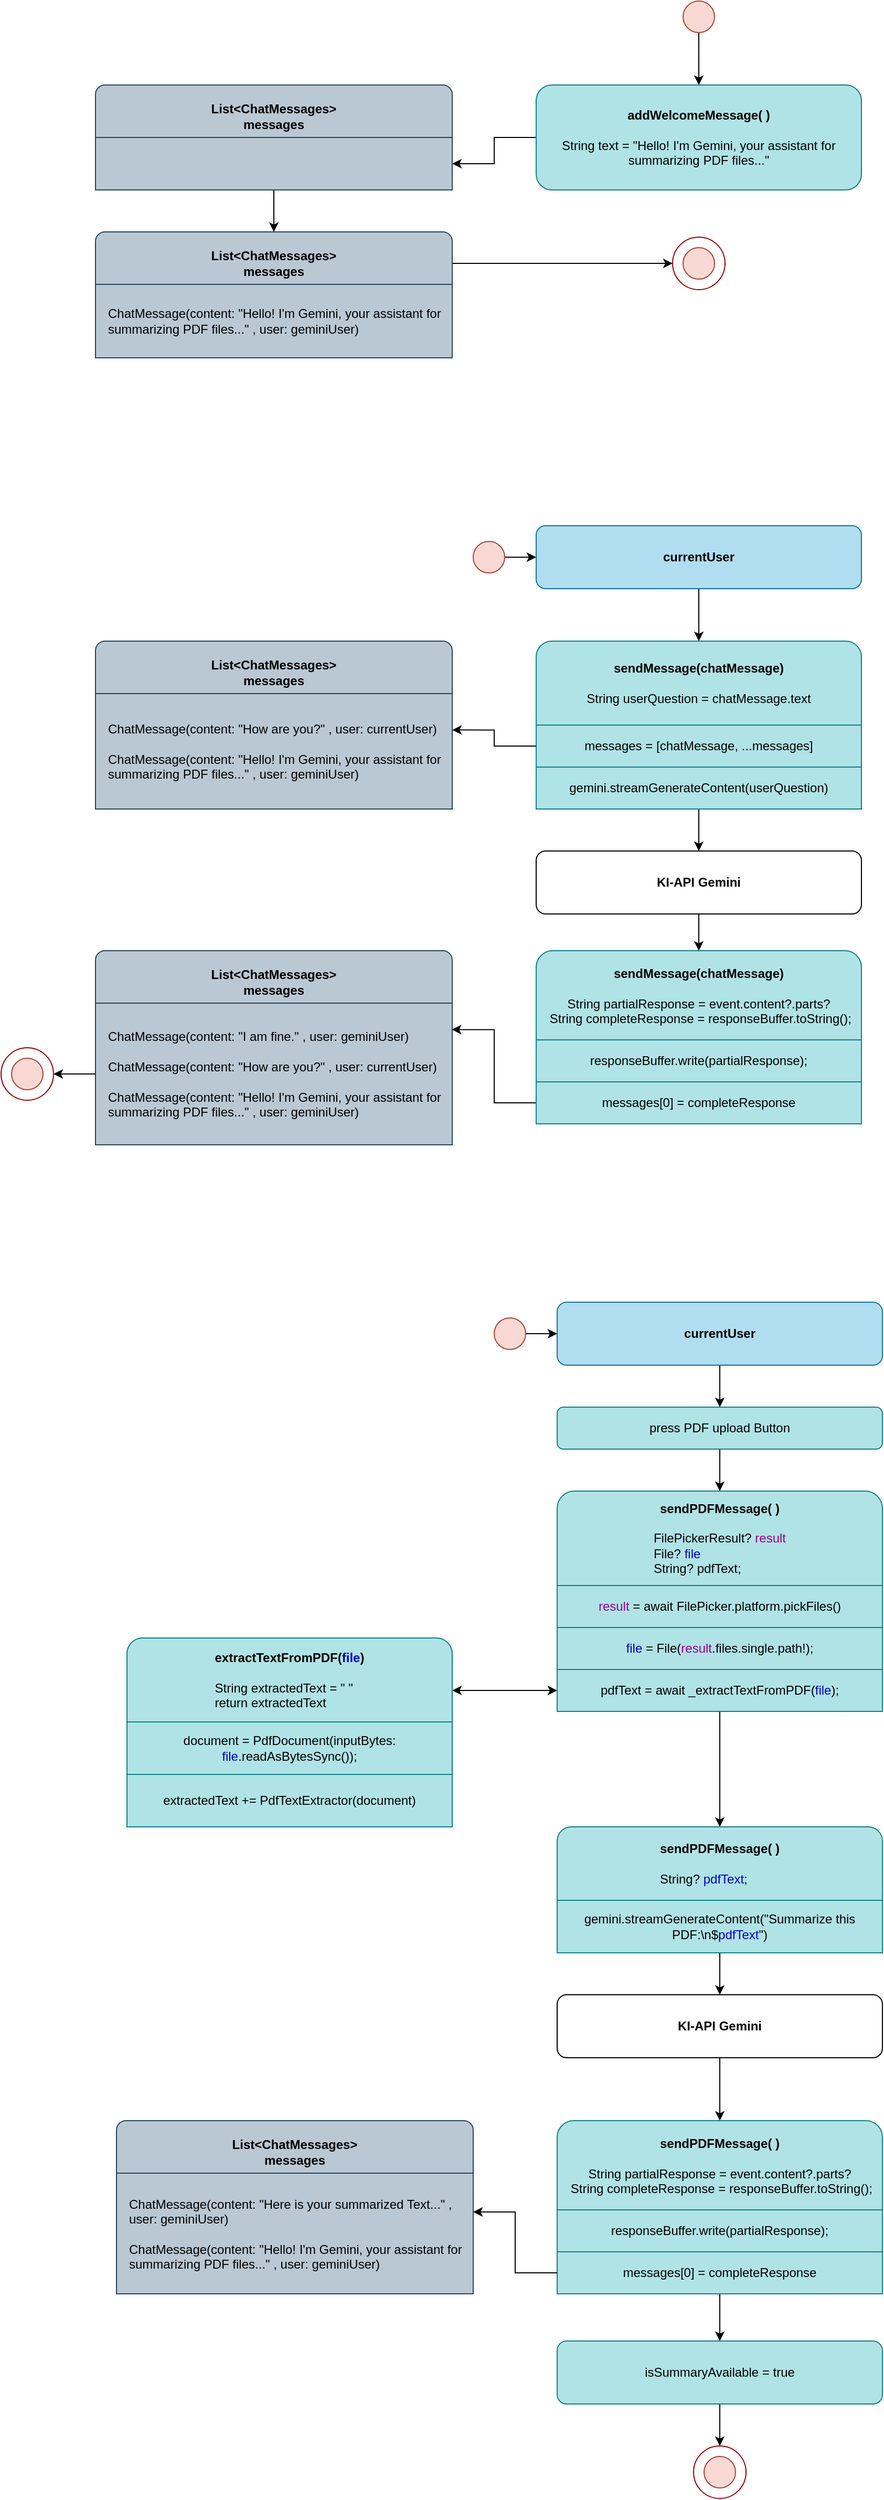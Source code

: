 <mxfile version="26.0.4">
  <diagram name="Page-1" id="2YBvvXClWsGukQMizWep">
    <mxGraphModel dx="2087" dy="889" grid="1" gridSize="10" guides="1" tooltips="1" connect="1" arrows="1" fold="1" page="0" pageScale="1" pageWidth="850" pageHeight="1100" background="none" math="0" shadow="0">
      <root>
        <mxCell id="0" />
        <mxCell id="1" parent="0" />
        <mxCell id="sqtUy3tX6Bb1NeOxKFOT-2" value="&lt;b&gt;List&amp;lt;ChatMessages&amp;gt;&lt;/b&gt;&lt;div&gt;&lt;b&gt;messages&lt;/b&gt;&lt;/div&gt;" style="rounded=1;whiteSpace=wrap;html=1;fillColor=#bac8d3;strokeColor=#23445d;" parent="1" vertex="1">
          <mxGeometry x="50" y="120" width="340" height="60" as="geometry" />
        </mxCell>
        <mxCell id="sqtUy3tX6Bb1NeOxKFOT-12" style="edgeStyle=orthogonalEdgeStyle;rounded=0;orthogonalLoop=1;jettySize=auto;html=1;" parent="1" source="sqtUy3tX6Bb1NeOxKFOT-3" target="sqtUy3tX6Bb1NeOxKFOT-10" edge="1">
          <mxGeometry relative="1" as="geometry" />
        </mxCell>
        <mxCell id="sqtUy3tX6Bb1NeOxKFOT-3" value="" style="rounded=0;whiteSpace=wrap;html=1;fillColor=#bac8d3;strokeColor=#23445d;" parent="1" vertex="1">
          <mxGeometry x="50" y="170" width="340" height="50" as="geometry" />
        </mxCell>
        <mxCell id="sqtUy3tX6Bb1NeOxKFOT-9" style="edgeStyle=orthogonalEdgeStyle;rounded=0;orthogonalLoop=1;jettySize=auto;html=1;entryX=1;entryY=0.5;entryDx=0;entryDy=0;" parent="1" source="sqtUy3tX6Bb1NeOxKFOT-4" target="sqtUy3tX6Bb1NeOxKFOT-3" edge="1">
          <mxGeometry relative="1" as="geometry" />
        </mxCell>
        <mxCell id="sqtUy3tX6Bb1NeOxKFOT-4" value="&lt;div&gt;&lt;b&gt;addWelcomeMessage( )&lt;/b&gt;&lt;/div&gt;&lt;div&gt;&lt;b&gt;&lt;br&gt;&lt;/b&gt;&lt;/div&gt;&lt;div style=&quot;&quot;&gt;String text =&amp;nbsp;&lt;span style=&quot;background-color: transparent; color: light-dark(rgb(0, 0, 0), rgb(255, 255, 255));&quot;&gt;&quot;Hello! I&#39;m Gemini, your assistant for summarizing PDF files...&quot;&lt;/span&gt;&lt;/div&gt;" style="rounded=1;whiteSpace=wrap;html=1;fillColor=#b0e3e6;strokeColor=#0e8088;" parent="1" vertex="1">
          <mxGeometry x="470" y="120" width="310" height="100" as="geometry" />
        </mxCell>
        <mxCell id="sqtUy3tX6Bb1NeOxKFOT-7" style="edgeStyle=orthogonalEdgeStyle;rounded=0;orthogonalLoop=1;jettySize=auto;html=1;entryX=0.5;entryY=0;entryDx=0;entryDy=0;" parent="1" source="sqtUy3tX6Bb1NeOxKFOT-6" target="sqtUy3tX6Bb1NeOxKFOT-4" edge="1">
          <mxGeometry relative="1" as="geometry" />
        </mxCell>
        <mxCell id="sqtUy3tX6Bb1NeOxKFOT-6" value="" style="ellipse;whiteSpace=wrap;html=1;aspect=fixed;fillColor=#fad9d5;strokeColor=#ae4132;" parent="1" vertex="1">
          <mxGeometry x="610" y="40" width="30" height="30" as="geometry" />
        </mxCell>
        <mxCell id="sqtUy3tX6Bb1NeOxKFOT-77" style="edgeStyle=orthogonalEdgeStyle;rounded=0;orthogonalLoop=1;jettySize=auto;html=1;" parent="1" source="sqtUy3tX6Bb1NeOxKFOT-10" target="sqtUy3tX6Bb1NeOxKFOT-73" edge="1">
          <mxGeometry relative="1" as="geometry" />
        </mxCell>
        <mxCell id="sqtUy3tX6Bb1NeOxKFOT-10" value="&lt;b&gt;List&amp;lt;ChatMessages&amp;gt;&lt;/b&gt;&lt;div&gt;&lt;b&gt;messages&lt;/b&gt;&lt;/div&gt;" style="rounded=1;whiteSpace=wrap;html=1;fillColor=#bac8d3;strokeColor=#23445d;" parent="1" vertex="1">
          <mxGeometry x="50" y="260" width="340" height="60" as="geometry" />
        </mxCell>
        <mxCell id="sqtUy3tX6Bb1NeOxKFOT-11" value="ChatMessage(content: &quot;Hello! I&#39;m Gemini, your assistant for summarizing PDF files...&quot; , user: geminiUser)" style="rounded=0;whiteSpace=wrap;html=1;fillColor=#bac8d3;strokeColor=#23445d;align=left;spacingLeft=10;spacingRight=10;" parent="1" vertex="1">
          <mxGeometry x="50" y="310" width="340" height="70" as="geometry" />
        </mxCell>
        <mxCell id="sqtUy3tX6Bb1NeOxKFOT-72" value="" style="ellipse;whiteSpace=wrap;html=1;aspect=fixed;fillColor=#fad9d5;strokeColor=#ae4132;" parent="1" vertex="1">
          <mxGeometry x="610" y="275" width="30" height="30" as="geometry" />
        </mxCell>
        <mxCell id="sqtUy3tX6Bb1NeOxKFOT-73" value="" style="ellipse;whiteSpace=wrap;html=1;aspect=fixed;fillColor=none;strokeColor=#990000;" parent="1" vertex="1">
          <mxGeometry x="600" y="265" width="50" height="50" as="geometry" />
        </mxCell>
        <mxCell id="aUTt_VUyVBzmJmMFJV63-31" value="" style="ellipse;whiteSpace=wrap;html=1;aspect=fixed;fillColor=#fad9d5;strokeColor=#ae4132;" parent="1" vertex="1">
          <mxGeometry x="-30" y="1047.5" width="30" height="30" as="geometry" />
        </mxCell>
        <mxCell id="aUTt_VUyVBzmJmMFJV63-32" value="" style="ellipse;whiteSpace=wrap;html=1;aspect=fixed;fillColor=none;strokeColor=#990000;" parent="1" vertex="1">
          <mxGeometry x="-40" y="1037.5" width="50" height="50" as="geometry" />
        </mxCell>
        <mxCell id="aUTt_VUyVBzmJmMFJV63-33" style="edgeStyle=orthogonalEdgeStyle;rounded=0;orthogonalLoop=1;jettySize=auto;html=1;entryX=0.5;entryY=0;entryDx=0;entryDy=0;" parent="1" source="aUTt_VUyVBzmJmMFJV63-34" target="aUTt_VUyVBzmJmMFJV63-37" edge="1">
          <mxGeometry relative="1" as="geometry" />
        </mxCell>
        <mxCell id="aUTt_VUyVBzmJmMFJV63-34" value="&lt;div&gt;&lt;b&gt;currentUser&lt;/b&gt;&lt;/div&gt;" style="rounded=1;whiteSpace=wrap;html=1;fillColor=#b1ddf0;strokeColor=#10739e;" parent="1" vertex="1">
          <mxGeometry x="470" y="540" width="310" height="60" as="geometry" />
        </mxCell>
        <mxCell id="aUTt_VUyVBzmJmMFJV63-37" value="&lt;div&gt;&lt;b&gt;sendMessage(chatMessage)&lt;br&gt;&lt;/b&gt;&lt;br&gt;&lt;div style=&quot;&quot;&gt;&lt;span style=&quot;background-color: transparent;&quot;&gt;&lt;font style=&quot;color: rgb(0, 0, 0);&quot;&gt;String userQuestion = chatMessage.text&lt;/font&gt;&lt;/span&gt;&lt;/div&gt;&lt;/div&gt;" style="rounded=1;whiteSpace=wrap;html=1;fillColor=#b0e3e6;strokeColor=#0e8088;spacingBottom=20;" parent="1" vertex="1">
          <mxGeometry x="470" y="650" width="310" height="100" as="geometry" />
        </mxCell>
        <mxCell id="aUTt_VUyVBzmJmMFJV63-107" style="edgeStyle=orthogonalEdgeStyle;rounded=0;orthogonalLoop=1;jettySize=auto;html=1;" parent="1" source="aUTt_VUyVBzmJmMFJV63-39" target="aUTt_VUyVBzmJmMFJV63-46" edge="1">
          <mxGeometry relative="1" as="geometry" />
        </mxCell>
        <mxCell id="aUTt_VUyVBzmJmMFJV63-39" value="gemini.streamGenerateContent(&lt;font style=&quot;color: rgb(0, 0, 0);&quot;&gt;userQuestion&lt;/font&gt;)" style="rounded=0;whiteSpace=wrap;html=1;fillColor=#b0e3e6;strokeColor=#0e8088;" parent="1" vertex="1">
          <mxGeometry x="470" y="770" width="310" height="40" as="geometry" />
        </mxCell>
        <mxCell id="aUTt_VUyVBzmJmMFJV63-40" value="&lt;b&gt;List&amp;lt;ChatMessages&amp;gt;&lt;/b&gt;&lt;div&gt;&lt;b&gt;messages&lt;/b&gt;&lt;/div&gt;" style="rounded=1;whiteSpace=wrap;html=1;fillColor=#bac8d3;strokeColor=#23445d;" parent="1" vertex="1">
          <mxGeometry x="50" y="945" width="340" height="60" as="geometry" />
        </mxCell>
        <mxCell id="aUTt_VUyVBzmJmMFJV63-114" style="edgeStyle=orthogonalEdgeStyle;rounded=0;orthogonalLoop=1;jettySize=auto;html=1;entryX=1;entryY=0.5;entryDx=0;entryDy=0;" parent="1" source="aUTt_VUyVBzmJmMFJV63-42" target="aUTt_VUyVBzmJmMFJV63-32" edge="1">
          <mxGeometry relative="1" as="geometry" />
        </mxCell>
        <mxCell id="aUTt_VUyVBzmJmMFJV63-42" value="&lt;div&gt;&lt;span style=&quot;background-color: transparent; color: light-dark(rgb(0, 0, 0), rgb(255, 255, 255));&quot;&gt;ChatMessage(content: &quot;I am fine.&quot; , user: geminiUser)&lt;/span&gt;&lt;/div&gt;&lt;div&gt;&lt;br&gt;&lt;/div&gt;ChatMessage(content: &quot;How are you?&quot; , user: currentUser)&lt;div&gt;&lt;br&gt;&lt;/div&gt;&lt;div&gt;ChatMessage(content: &quot;Hello! I&#39;m Gemini, your assistant for summarizing PDF files...&quot; , user: geminiUser)&lt;/div&gt;" style="rounded=0;whiteSpace=wrap;html=1;fillColor=#bac8d3;strokeColor=#23445d;align=left;spacingLeft=10;spacingRight=10;" parent="1" vertex="1">
          <mxGeometry x="50" y="995" width="340" height="135" as="geometry" />
        </mxCell>
        <mxCell id="aUTt_VUyVBzmJmMFJV63-44" value="&lt;b&gt;sendMessage(chatMessage)&lt;/b&gt;&lt;div&gt;&lt;b&gt;&lt;br&gt;&lt;/b&gt;&lt;div&gt;&lt;font&gt;&lt;font style=&quot;color: rgb(0, 0, 0);&quot;&gt;String partialResponse = event.content?.parts?&lt;/font&gt;&lt;/font&gt;&lt;/div&gt;&lt;div&gt;&lt;font&gt;&lt;font&gt;&lt;font style=&quot;color: rgb(0, 0, 0);&quot;&gt;&amp;nbsp;String completeResponse = responseBuffer.toString();&lt;/font&gt;&lt;/font&gt;&lt;/font&gt;&lt;/div&gt;&lt;/div&gt;" style="rounded=1;whiteSpace=wrap;html=1;fillColor=#b0e3e6;strokeColor=#0e8088;spacingBottom=20;" parent="1" vertex="1">
          <mxGeometry x="470" y="945" width="310" height="105" as="geometry" />
        </mxCell>
        <mxCell id="aUTt_VUyVBzmJmMFJV63-45" style="edgeStyle=orthogonalEdgeStyle;rounded=0;orthogonalLoop=1;jettySize=auto;html=1;" parent="1" source="aUTt_VUyVBzmJmMFJV63-46" target="aUTt_VUyVBzmJmMFJV63-44" edge="1">
          <mxGeometry relative="1" as="geometry" />
        </mxCell>
        <mxCell id="aUTt_VUyVBzmJmMFJV63-46" value="KI-API Gemini" style="rounded=1;whiteSpace=wrap;html=1;fontStyle=1" parent="1" vertex="1">
          <mxGeometry x="470" y="850" width="310" height="60" as="geometry" />
        </mxCell>
        <mxCell id="aUTt_VUyVBzmJmMFJV63-113" style="edgeStyle=orthogonalEdgeStyle;rounded=0;orthogonalLoop=1;jettySize=auto;html=1;" parent="1" source="aUTt_VUyVBzmJmMFJV63-49" target="aUTt_VUyVBzmJmMFJV63-34" edge="1">
          <mxGeometry relative="1" as="geometry" />
        </mxCell>
        <mxCell id="aUTt_VUyVBzmJmMFJV63-49" value="" style="ellipse;whiteSpace=wrap;html=1;aspect=fixed;fillColor=#fad9d5;strokeColor=#ae4132;" parent="1" vertex="1">
          <mxGeometry x="410" y="555" width="30" height="30" as="geometry" />
        </mxCell>
        <mxCell id="aUTt_VUyVBzmJmMFJV63-51" value="&lt;div style=&quot;text-align: left;&quot;&gt;&lt;span style=&quot;background-color: transparent;&quot;&gt;messages = [&lt;font style=&quot;color: rgb(0, 0, 0);&quot;&gt;chatMessage&lt;/font&gt;, ...messages]&lt;/span&gt;&lt;/div&gt;" style="rounded=0;whiteSpace=wrap;html=1;fillColor=#b0e3e6;strokeColor=#0e8088;" parent="1" vertex="1">
          <mxGeometry x="470" y="730" width="310" height="40" as="geometry" />
        </mxCell>
        <mxCell id="aUTt_VUyVBzmJmMFJV63-112" style="edgeStyle=orthogonalEdgeStyle;rounded=0;orthogonalLoop=1;jettySize=auto;html=1;entryX=0.999;entryY=0.187;entryDx=0;entryDy=0;entryPerimeter=0;" parent="1" source="aUTt_VUyVBzmJmMFJV63-53" target="aUTt_VUyVBzmJmMFJV63-42" edge="1">
          <mxGeometry relative="1" as="geometry" />
        </mxCell>
        <mxCell id="aUTt_VUyVBzmJmMFJV63-53" value="&lt;div style=&quot;text-align: left;&quot;&gt;&lt;font style=&quot;&quot;&gt;&lt;span style=&quot;background-color: transparent;&quot;&gt;messages[0] =&amp;nbsp;&lt;/span&gt;&lt;span style=&quot;background-color: transparent; text-align: center;&quot;&gt;completeResponse&lt;/span&gt;&lt;/font&gt;&lt;/div&gt;" style="rounded=0;whiteSpace=wrap;html=1;fillColor=#b0e3e6;strokeColor=#0e8088;fontColor=#000000;" parent="1" vertex="1">
          <mxGeometry x="470" y="1070" width="310" height="40" as="geometry" />
        </mxCell>
        <mxCell id="aUTt_VUyVBzmJmMFJV63-58" value="&lt;b&gt;List&amp;lt;ChatMessages&amp;gt;&lt;/b&gt;&lt;div&gt;&lt;b&gt;messages&lt;/b&gt;&lt;/div&gt;" style="rounded=1;whiteSpace=wrap;html=1;fillColor=#bac8d3;strokeColor=#23445d;" parent="1" vertex="1">
          <mxGeometry x="50" y="650" width="340" height="60" as="geometry" />
        </mxCell>
        <mxCell id="aUTt_VUyVBzmJmMFJV63-59" value="&lt;div&gt;&lt;span style=&quot;background-color: transparent; color: light-dark(rgb(0, 0, 0), rgb(255, 255, 255));&quot;&gt;ChatMessage(content: &quot;How are you?&quot; ,&amp;nbsp;&lt;/span&gt;&lt;span style=&quot;background-color: transparent; color: light-dark(rgb(0, 0, 0), rgb(255, 255, 255));&quot;&gt;user: currentUser)&lt;/span&gt;&lt;/div&gt;&lt;div&gt;&lt;br&gt;&lt;/div&gt;&lt;div&gt;ChatMessage(content: &quot;Hello! I&#39;m Gemini, your assistant for summarizing PDF files...&quot; , user: geminiUser)&lt;/div&gt;" style="rounded=0;whiteSpace=wrap;html=1;fillColor=#bac8d3;strokeColor=#23445d;align=left;spacingLeft=10;spacingRight=10;" parent="1" vertex="1">
          <mxGeometry x="50" y="700" width="340" height="110" as="geometry" />
        </mxCell>
        <mxCell id="aUTt_VUyVBzmJmMFJV63-82" style="edgeStyle=orthogonalEdgeStyle;rounded=0;orthogonalLoop=1;jettySize=auto;html=1;entryX=1;entryY=0.315;entryDx=0;entryDy=0;entryPerimeter=0;" parent="1" source="aUTt_VUyVBzmJmMFJV63-51" target="aUTt_VUyVBzmJmMFJV63-59" edge="1">
          <mxGeometry relative="1" as="geometry" />
        </mxCell>
        <mxCell id="aUTt_VUyVBzmJmMFJV63-108" value="&lt;div style=&quot;text-align: left;&quot;&gt;&lt;font style=&quot;color: rgb(0, 0, 0);&quot;&gt;responseBuffer.write(&lt;font&gt;partialResponse&lt;/font&gt;);&lt;/font&gt;&lt;/div&gt;" style="rounded=0;whiteSpace=wrap;html=1;fillColor=#b0e3e6;strokeColor=#0e8088;" parent="1" vertex="1">
          <mxGeometry x="470" y="1030" width="310" height="40" as="geometry" />
        </mxCell>
        <mxCell id="jtuX2joYE_V0Zbzh-_II-25" style="edgeStyle=orthogonalEdgeStyle;rounded=0;orthogonalLoop=1;jettySize=auto;html=1;entryX=0.5;entryY=0;entryDx=0;entryDy=0;" parent="1" source="jtuX2joYE_V0Zbzh-_II-4" target="jtuX2joYE_V0Zbzh-_II-24" edge="1">
          <mxGeometry relative="1" as="geometry" />
        </mxCell>
        <mxCell id="jtuX2joYE_V0Zbzh-_II-4" value="&lt;div&gt;&lt;b&gt;currentUser&lt;/b&gt;&lt;/div&gt;" style="rounded=1;whiteSpace=wrap;html=1;fillColor=#b1ddf0;strokeColor=#10739e;" parent="1" vertex="1">
          <mxGeometry x="490" y="1280" width="310" height="60" as="geometry" />
        </mxCell>
        <mxCell id="jtuX2joYE_V0Zbzh-_II-5" value="&lt;b&gt;sendPDFMessage( )&lt;br&gt;&lt;/b&gt;&lt;br&gt;&lt;div style=&quot;&quot;&gt;&lt;div style=&quot;text-align: justify;&quot;&gt;&lt;span style=&quot;background-color: transparent; color: light-dark(rgb(0, 0, 0), rgb(255, 255, 255));&quot;&gt;FilePickerResult? &lt;/span&gt;&lt;span style=&quot;background-color: transparent;&quot;&gt;&lt;font style=&quot;color: light-dark(rgb(153, 0, 153), rgb(255, 255, 255));&quot;&gt;result&lt;/font&gt;&lt;/span&gt;&lt;/div&gt;&lt;div style=&quot;text-align: justify;&quot;&gt;&lt;span style=&quot;background-color: transparent; color: light-dark(rgb(0, 0, 0), rgb(255, 255, 255));&quot;&gt;File? &lt;/span&gt;&lt;span style=&quot;background-color: transparent;&quot;&gt;&lt;font style=&quot;color: light-dark(rgb(0, 0, 204), rgb(255, 255, 255));&quot;&gt;file&lt;/font&gt;&lt;/span&gt;&lt;/div&gt;&lt;div style=&quot;text-align: justify;&quot;&gt;&lt;span style=&quot;background-color: transparent; color: light-dark(rgb(0, 0, 0), rgb(255, 255, 255));&quot;&gt;String? pdfText;&lt;/span&gt;&lt;/div&gt;&lt;/div&gt;" style="rounded=1;whiteSpace=wrap;html=1;fillColor=#b0e3e6;strokeColor=#0e8088;spacingBottom=20;" parent="1" vertex="1">
          <mxGeometry x="490" y="1460" width="310" height="110" as="geometry" />
        </mxCell>
        <mxCell id="jtuX2joYE_V0Zbzh-_II-7" value="&lt;font style=&quot;color: rgb(153, 0, 153);&quot;&gt;result &lt;/font&gt;= await FilePicker.platform.pickFiles()" style="rounded=0;whiteSpace=wrap;html=1;fillColor=#b0e3e6;strokeColor=#0e8088;" parent="1" vertex="1">
          <mxGeometry x="490" y="1550" width="310" height="40" as="geometry" />
        </mxCell>
        <mxCell id="jtuX2joYE_V0Zbzh-_II-45" style="edgeStyle=orthogonalEdgeStyle;rounded=0;orthogonalLoop=1;jettySize=auto;html=1;" parent="1" source="jtuX2joYE_V0Zbzh-_II-13" target="jtuX2joYE_V0Zbzh-_II-42" edge="1">
          <mxGeometry relative="1" as="geometry" />
        </mxCell>
        <mxCell id="jtuX2joYE_V0Zbzh-_II-13" value="KI-API Gemini" style="rounded=1;whiteSpace=wrap;html=1;fontStyle=1" parent="1" vertex="1">
          <mxGeometry x="490" y="1940" width="310" height="60" as="geometry" />
        </mxCell>
        <mxCell id="jtuX2joYE_V0Zbzh-_II-14" style="edgeStyle=orthogonalEdgeStyle;rounded=0;orthogonalLoop=1;jettySize=auto;html=1;" parent="1" source="jtuX2joYE_V0Zbzh-_II-15" target="jtuX2joYE_V0Zbzh-_II-4" edge="1">
          <mxGeometry relative="1" as="geometry" />
        </mxCell>
        <mxCell id="jtuX2joYE_V0Zbzh-_II-15" value="" style="ellipse;whiteSpace=wrap;html=1;aspect=fixed;fillColor=#fad9d5;strokeColor=#ae4132;" parent="1" vertex="1">
          <mxGeometry x="430" y="1295" width="30" height="30" as="geometry" />
        </mxCell>
        <mxCell id="jtuX2joYE_V0Zbzh-_II-26" style="edgeStyle=orthogonalEdgeStyle;rounded=0;orthogonalLoop=1;jettySize=auto;html=1;entryX=0.5;entryY=0;entryDx=0;entryDy=0;" parent="1" source="jtuX2joYE_V0Zbzh-_II-24" target="jtuX2joYE_V0Zbzh-_II-5" edge="1">
          <mxGeometry relative="1" as="geometry" />
        </mxCell>
        <mxCell id="jtuX2joYE_V0Zbzh-_II-24" value="press PDF upload Button" style="rounded=1;whiteSpace=wrap;html=1;fillColor=#b0e3e6;strokeColor=#0e8088;" parent="1" vertex="1">
          <mxGeometry x="490" y="1380" width="310" height="40" as="geometry" />
        </mxCell>
        <mxCell id="jtuX2joYE_V0Zbzh-_II-27" value="&lt;font style=&quot;color: rgb(0, 0, 204);&quot;&gt;file &lt;/font&gt;= File(&lt;font style=&quot;color: rgb(153, 0, 153);&quot;&gt;result&lt;/font&gt;.files.single.path!);" style="rounded=0;whiteSpace=wrap;html=1;fillColor=#b0e3e6;strokeColor=#0e8088;" parent="1" vertex="1">
          <mxGeometry x="490" y="1590" width="310" height="40" as="geometry" />
        </mxCell>
        <mxCell id="jtuX2joYE_V0Zbzh-_II-31" style="edgeStyle=orthogonalEdgeStyle;rounded=0;orthogonalLoop=1;jettySize=auto;html=1;entryX=1;entryY=0.5;entryDx=0;entryDy=0;startArrow=classic;startFill=1;" parent="1" source="jtuX2joYE_V0Zbzh-_II-28" target="jtuX2joYE_V0Zbzh-_II-29" edge="1">
          <mxGeometry relative="1" as="geometry" />
        </mxCell>
        <mxCell id="jtuX2joYE_V0Zbzh-_II-40" style="edgeStyle=orthogonalEdgeStyle;rounded=0;orthogonalLoop=1;jettySize=auto;html=1;" parent="1" source="jtuX2joYE_V0Zbzh-_II-28" target="jtuX2joYE_V0Zbzh-_II-37" edge="1">
          <mxGeometry relative="1" as="geometry" />
        </mxCell>
        <mxCell id="jtuX2joYE_V0Zbzh-_II-28" value="pdfText = await _extractTextFromPDF(&lt;font style=&quot;color: rgb(0, 0, 204);&quot;&gt;file&lt;/font&gt;);" style="rounded=0;whiteSpace=wrap;html=1;fillColor=#b0e3e6;strokeColor=#0e8088;" parent="1" vertex="1">
          <mxGeometry x="490" y="1630" width="310" height="40" as="geometry" />
        </mxCell>
        <mxCell id="jtuX2joYE_V0Zbzh-_II-29" value="&lt;font style=&quot;color: rgb(0, 0, 0);&quot;&gt;&lt;font&gt;&lt;b&gt;extractTextFromPDF(&lt;font style=&quot;color: rgb(0, 0, 204);&quot;&gt;file&lt;/font&gt;)&lt;/b&gt;&lt;br&gt;&lt;/font&gt;&lt;br&gt;&lt;/font&gt;&lt;div style=&quot;&quot;&gt;&lt;div style=&quot;text-align: justify;&quot;&gt;&lt;font style=&quot;color: rgb(0, 0, 0);&quot;&gt;String extractedText = &quot; &quot;&lt;/font&gt;&lt;/div&gt;&lt;div style=&quot;text-align: justify;&quot;&gt;&lt;font style=&quot;color: rgb(0, 0, 0);&quot;&gt;return&amp;nbsp;&lt;/font&gt;&lt;span style=&quot;background-color: transparent; color: light-dark(rgb(0, 0, 0), rgb(255, 255, 255));&quot;&gt;extractedText&lt;/span&gt;&lt;span style=&quot;background-color: transparent; color: light-dark(rgb(0, 0, 0), rgb(255, 255, 255));&quot;&gt;&amp;nbsp;&lt;/span&gt;&lt;/div&gt;&lt;/div&gt;" style="rounded=1;whiteSpace=wrap;html=1;fillColor=#b0e3e6;strokeColor=#0e8088;spacingBottom=20;" parent="1" vertex="1">
          <mxGeometry x="80" y="1600" width="310" height="100" as="geometry" />
        </mxCell>
        <mxCell id="jtuX2joYE_V0Zbzh-_II-32" value="&lt;font&gt;document = PdfDocument(inputBytes: &lt;font style=&quot;color: rgb(0, 0, 204);&quot;&gt;file&lt;/font&gt;.readAsBytesSync());&lt;/font&gt;" style="rounded=0;whiteSpace=wrap;html=1;fillColor=#b0e3e6;strokeColor=#0e8088;" parent="1" vertex="1">
          <mxGeometry x="80" y="1680" width="310" height="50" as="geometry" />
        </mxCell>
        <mxCell id="jtuX2joYE_V0Zbzh-_II-33" value="extractedText += PdfTextExtractor(document)" style="rounded=0;whiteSpace=wrap;html=1;fillColor=#b0e3e6;strokeColor=#0e8088;" parent="1" vertex="1">
          <mxGeometry x="80" y="1730" width="310" height="50" as="geometry" />
        </mxCell>
        <mxCell id="jtuX2joYE_V0Zbzh-_II-37" value="&lt;b&gt;sendPDFMessage( )&lt;br&gt;&lt;/b&gt;&lt;br&gt;&lt;div style=&quot;&quot;&gt;&lt;div style=&quot;text-align: justify;&quot;&gt;&lt;span style=&quot;background-color: transparent; color: light-dark(rgb(0, 0, 0), rgb(255, 255, 255));&quot;&gt;String? &lt;/span&gt;&lt;span style=&quot;background-color: transparent;&quot;&gt;&lt;font style=&quot;color: light-dark(rgb(0, 0, 204), rgb(255, 255, 255));&quot;&gt;pdfText&lt;/font&gt;&lt;/span&gt;&lt;span style=&quot;background-color: transparent; color: light-dark(rgb(0, 0, 0), rgb(255, 255, 255));&quot;&gt;;&lt;/span&gt;&lt;/div&gt;&lt;/div&gt;" style="rounded=1;whiteSpace=wrap;html=1;fillColor=#b0e3e6;strokeColor=#0e8088;spacingBottom=20;" parent="1" vertex="1">
          <mxGeometry x="490" y="1780" width="310" height="90" as="geometry" />
        </mxCell>
        <mxCell id="jtuX2joYE_V0Zbzh-_II-41" style="edgeStyle=orthogonalEdgeStyle;rounded=0;orthogonalLoop=1;jettySize=auto;html=1;" parent="1" source="jtuX2joYE_V0Zbzh-_II-39" target="jtuX2joYE_V0Zbzh-_II-13" edge="1">
          <mxGeometry relative="1" as="geometry" />
        </mxCell>
        <mxCell id="jtuX2joYE_V0Zbzh-_II-39" value="gemini.streamGenerateContent(&quot;Summarize this PDF:\n$&lt;font style=&quot;color: rgb(0, 0, 204);&quot;&gt;pdfText&lt;/font&gt;&quot;)" style="rounded=0;whiteSpace=wrap;html=1;fillColor=#b0e3e6;strokeColor=#0e8088;" parent="1" vertex="1">
          <mxGeometry x="490" y="1850" width="310" height="50" as="geometry" />
        </mxCell>
        <mxCell id="jtuX2joYE_V0Zbzh-_II-42" value="&lt;b&gt;sendPDFMessage( )&lt;/b&gt;&lt;div&gt;&lt;b&gt;&lt;br&gt;&lt;/b&gt;&lt;div&gt;&lt;font&gt;&lt;font style=&quot;color: rgb(0, 0, 0);&quot;&gt;String partialResponse = event.content?.parts?&lt;/font&gt;&lt;/font&gt;&lt;/div&gt;&lt;div&gt;&lt;font&gt;&lt;font&gt;&lt;font style=&quot;color: rgb(0, 0, 0);&quot;&gt;&amp;nbsp;String completeResponse = responseBuffer.toString();&lt;/font&gt;&lt;/font&gt;&lt;/font&gt;&lt;/div&gt;&lt;/div&gt;" style="rounded=1;whiteSpace=wrap;html=1;fillColor=#b0e3e6;strokeColor=#0e8088;spacingBottom=20;" parent="1" vertex="1">
          <mxGeometry x="490" y="2060" width="310" height="105" as="geometry" />
        </mxCell>
        <mxCell id="wB_MLMGOqBR8AVZY1QN--4" style="edgeStyle=orthogonalEdgeStyle;rounded=0;orthogonalLoop=1;jettySize=auto;html=1;entryX=0.5;entryY=0;entryDx=0;entryDy=0;" edge="1" parent="1" source="jtuX2joYE_V0Zbzh-_II-43" target="wB_MLMGOqBR8AVZY1QN--3">
          <mxGeometry relative="1" as="geometry" />
        </mxCell>
        <mxCell id="jtuX2joYE_V0Zbzh-_II-43" value="&lt;div style=&quot;text-align: left;&quot;&gt;&lt;font style=&quot;&quot;&gt;&lt;span style=&quot;background-color: transparent;&quot;&gt;messages[0] =&amp;nbsp;&lt;/span&gt;&lt;span style=&quot;background-color: transparent; text-align: center;&quot;&gt;completeResponse&lt;/span&gt;&lt;/font&gt;&lt;/div&gt;" style="rounded=0;whiteSpace=wrap;html=1;fillColor=#b0e3e6;strokeColor=#0e8088;fontColor=#000000;" parent="1" vertex="1">
          <mxGeometry x="490" y="2185" width="310" height="40" as="geometry" />
        </mxCell>
        <mxCell id="jtuX2joYE_V0Zbzh-_II-44" value="&lt;div style=&quot;text-align: left;&quot;&gt;&lt;font style=&quot;color: rgb(0, 0, 0);&quot;&gt;responseBuffer.write(&lt;font&gt;partialResponse&lt;/font&gt;);&lt;/font&gt;&lt;/div&gt;" style="rounded=0;whiteSpace=wrap;html=1;fillColor=#b0e3e6;strokeColor=#0e8088;" parent="1" vertex="1">
          <mxGeometry x="490" y="2145" width="310" height="40" as="geometry" />
        </mxCell>
        <mxCell id="jtuX2joYE_V0Zbzh-_II-48" value="&lt;b&gt;List&amp;lt;ChatMessages&amp;gt;&lt;/b&gt;&lt;div&gt;&lt;b&gt;messages&lt;/b&gt;&lt;/div&gt;" style="rounded=1;whiteSpace=wrap;html=1;fillColor=#bac8d3;strokeColor=#23445d;" parent="1" vertex="1">
          <mxGeometry x="70" y="2060" width="340" height="60" as="geometry" />
        </mxCell>
        <mxCell id="jtuX2joYE_V0Zbzh-_II-50" value="&lt;div&gt;&lt;span style=&quot;background-color: transparent; color: light-dark(rgb(0, 0, 0), rgb(255, 255, 255));&quot;&gt;ChatMessage(content: &quot;Here is your summarized Text...&quot; ,&amp;nbsp;&lt;/span&gt;&lt;/div&gt;&lt;div&gt;&lt;span style=&quot;background-color: transparent; color: light-dark(rgb(0, 0, 0), rgb(255, 255, 255));&quot;&gt;user: geminiUser)&lt;/span&gt;&lt;/div&gt;&lt;div&gt;&lt;br&gt;&lt;/div&gt;&lt;div&gt;ChatMessage(content: &quot;Hello! I&#39;m Gemini, your assistant for summarizing PDF files...&quot; , user: geminiUser)&lt;/div&gt;" style="rounded=0;whiteSpace=wrap;html=1;fillColor=#bac8d3;strokeColor=#23445d;align=left;spacingLeft=10;spacingRight=10;spacingBottom=0;spacingTop=0;" parent="1" vertex="1">
          <mxGeometry x="70" y="2110" width="340" height="115" as="geometry" />
        </mxCell>
        <mxCell id="jtuX2joYE_V0Zbzh-_II-51" style="edgeStyle=orthogonalEdgeStyle;rounded=0;orthogonalLoop=1;jettySize=auto;html=1;exitX=0;exitY=0.5;exitDx=0;exitDy=0;" parent="1" source="jtuX2joYE_V0Zbzh-_II-43" edge="1">
          <mxGeometry relative="1" as="geometry">
            <mxPoint x="490" y="2205" as="sourcePoint" />
            <mxPoint x="410" y="2147" as="targetPoint" />
            <Array as="points">
              <mxPoint x="450" y="2205" />
              <mxPoint x="450" y="2147" />
            </Array>
          </mxGeometry>
        </mxCell>
        <mxCell id="wB_MLMGOqBR8AVZY1QN--7" style="edgeStyle=orthogonalEdgeStyle;rounded=0;orthogonalLoop=1;jettySize=auto;html=1;entryX=0.5;entryY=0;entryDx=0;entryDy=0;" edge="1" parent="1" source="wB_MLMGOqBR8AVZY1QN--3" target="wB_MLMGOqBR8AVZY1QN--6">
          <mxGeometry relative="1" as="geometry" />
        </mxCell>
        <mxCell id="wB_MLMGOqBR8AVZY1QN--3" value="isSummaryAvailable = true" style="rounded=1;whiteSpace=wrap;html=1;fillColor=#b0e3e6;strokeColor=#0e8088;" vertex="1" parent="1">
          <mxGeometry x="490" y="2270" width="310" height="60" as="geometry" />
        </mxCell>
        <mxCell id="wB_MLMGOqBR8AVZY1QN--5" value="" style="ellipse;whiteSpace=wrap;html=1;aspect=fixed;fillColor=#fad9d5;strokeColor=#ae4132;" vertex="1" parent="1">
          <mxGeometry x="630" y="2380" width="30" height="30" as="geometry" />
        </mxCell>
        <mxCell id="wB_MLMGOqBR8AVZY1QN--6" value="" style="ellipse;whiteSpace=wrap;html=1;aspect=fixed;fillColor=none;strokeColor=#990000;" vertex="1" parent="1">
          <mxGeometry x="620" y="2370" width="50" height="50" as="geometry" />
        </mxCell>
      </root>
    </mxGraphModel>
  </diagram>
</mxfile>
